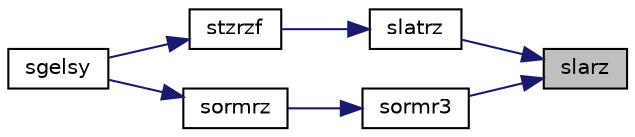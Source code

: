digraph "slarz"
{
 // LATEX_PDF_SIZE
  edge [fontname="Helvetica",fontsize="10",labelfontname="Helvetica",labelfontsize="10"];
  node [fontname="Helvetica",fontsize="10",shape=record];
  rankdir="RL";
  Node1 [label="slarz",height=0.2,width=0.4,color="black", fillcolor="grey75", style="filled", fontcolor="black",tooltip="SLARZ applies an elementary reflector (as returned by stzrzf) to a general matrix."];
  Node1 -> Node2 [dir="back",color="midnightblue",fontsize="10",style="solid",fontname="Helvetica"];
  Node2 [label="slatrz",height=0.2,width=0.4,color="black", fillcolor="white", style="filled",URL="$slatrz_8f.html#a0fa34c9c726b78fda7b3ff6d6f732195",tooltip="SLATRZ factors an upper trapezoidal matrix by means of orthogonal transformations."];
  Node2 -> Node3 [dir="back",color="midnightblue",fontsize="10",style="solid",fontname="Helvetica"];
  Node3 [label="stzrzf",height=0.2,width=0.4,color="black", fillcolor="white", style="filled",URL="$stzrzf_8f.html#a8b420873b305a549e37bb9b4a95f378c",tooltip="STZRZF"];
  Node3 -> Node4 [dir="back",color="midnightblue",fontsize="10",style="solid",fontname="Helvetica"];
  Node4 [label="sgelsy",height=0.2,width=0.4,color="black", fillcolor="white", style="filled",URL="$sgelsy_8f.html#aebb028f1d50049bcf4780ffc8cb4f750",tooltip="SGELSY solves overdetermined or underdetermined systems for GE matrices"];
  Node1 -> Node5 [dir="back",color="midnightblue",fontsize="10",style="solid",fontname="Helvetica"];
  Node5 [label="sormr3",height=0.2,width=0.4,color="black", fillcolor="white", style="filled",URL="$sormr3_8f.html#afb0cfa4fe1434d02fb42ca4744dcdbdf",tooltip="SORMR3 multiplies a general matrix by the orthogonal matrix from a RZ factorization determined by stz..."];
  Node5 -> Node6 [dir="back",color="midnightblue",fontsize="10",style="solid",fontname="Helvetica"];
  Node6 [label="sormrz",height=0.2,width=0.4,color="black", fillcolor="white", style="filled",URL="$sormrz_8f.html#aadd39e72b2e6c0522b6d25df88541ec9",tooltip="SORMRZ"];
  Node6 -> Node4 [dir="back",color="midnightblue",fontsize="10",style="solid",fontname="Helvetica"];
}

